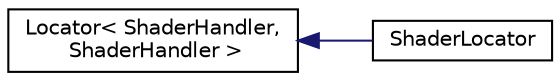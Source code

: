 digraph "Graphical Class Hierarchy"
{
 // INTERACTIVE_SVG=YES
 // LATEX_PDF_SIZE
  edge [fontname="Helvetica",fontsize="10",labelfontname="Helvetica",labelfontsize="10"];
  node [fontname="Helvetica",fontsize="10",shape=record];
  rankdir="LR";
  Node0 [label="Locator\< ShaderHandler,\l ShaderHandler \>",height=0.2,width=0.4,color="black", fillcolor="white", style="filled",URL="$d2/d23/class_locator.html",tooltip=" "];
  Node0 -> Node1 [dir="back",color="midnightblue",fontsize="10",style="solid",fontname="Helvetica"];
  Node1 [label="ShaderLocator",height=0.2,width=0.4,color="black", fillcolor="white", style="filled",URL="$d3/df6/class_shader_locator.html",tooltip=" "];
}
